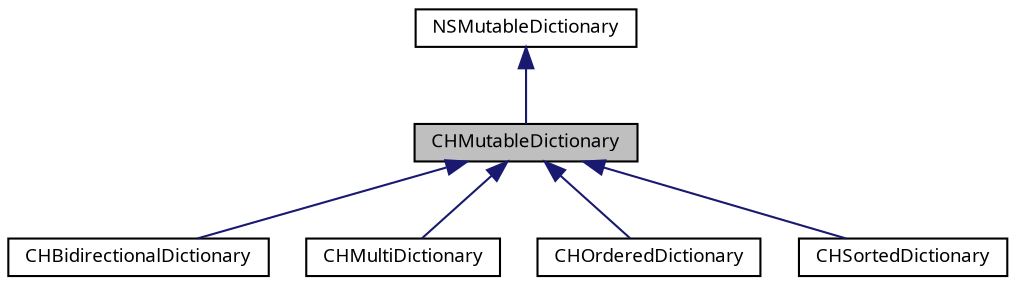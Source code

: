 digraph "CHMutableDictionary"
{
  bgcolor="transparent";
  edge [fontname="LucidaGrande",fontsize="9",labelfontname="LucidaGrande",labelfontsize="9"];
  node [fontname="LucidaGrande",fontsize="9",shape=record];
  Node1 [label="CHMutableDictionary",height=0.2,width=0.4,color="black", fillcolor="grey75", style="filled" fontcolor="black"];
  Node2 -> Node1 [dir="back",color="midnightblue",fontsize="9",style="solid",fontname="LucidaGrande"];
  Node2 [label="NSMutableDictionary",height=0.2,width=0.4,color="black",URL="/Users/pavellitvinenko/Documents/My Projects/LoopsequeDJ/App/Libraries/CHDataStructures/doxygen/doxygen-cocoa-tags.xml$http://developer.apple.com/mac/library/documentation/Cocoa/Reference/Foundation/Classes/NSMutableDictionary_Class/Reference/Reference.html"];
  Node1 -> Node3 [dir="back",color="midnightblue",fontsize="9",style="solid",fontname="LucidaGrande"];
  Node3 [label="CHBidirectionalDictionary",height=0.2,width=0.4,color="black",URL="$interface_c_h_bidirectional_dictionary.html",tooltip="A dictionary that allows bidirectional lookup by keys and values with equal ease."];
  Node1 -> Node4 [dir="back",color="midnightblue",fontsize="9",style="solid",fontname="LucidaGrande"];
  Node4 [label="CHMultiDictionary",height=0.2,width=0.4,color="black",URL="$interface_c_h_multi_dictionary.html",tooltip="A multimap implementation, in which multiple values may be associated with a given key..."];
  Node1 -> Node5 [dir="back",color="midnightblue",fontsize="9",style="solid",fontname="LucidaGrande"];
  Node5 [label="CHOrderedDictionary",height=0.2,width=0.4,color="black",URL="$interface_c_h_ordered_dictionary.html",tooltip="A dictionary which enumerates keys in the order in which they are inserted."];
  Node1 -> Node6 [dir="back",color="midnightblue",fontsize="9",style="solid",fontname="LucidaGrande"];
  Node6 [label="CHSortedDictionary",height=0.2,width=0.4,color="black",URL="$interface_c_h_sorted_dictionary.html",tooltip="A dictionary which enumerates keys according to their natural sorted order."];
}
